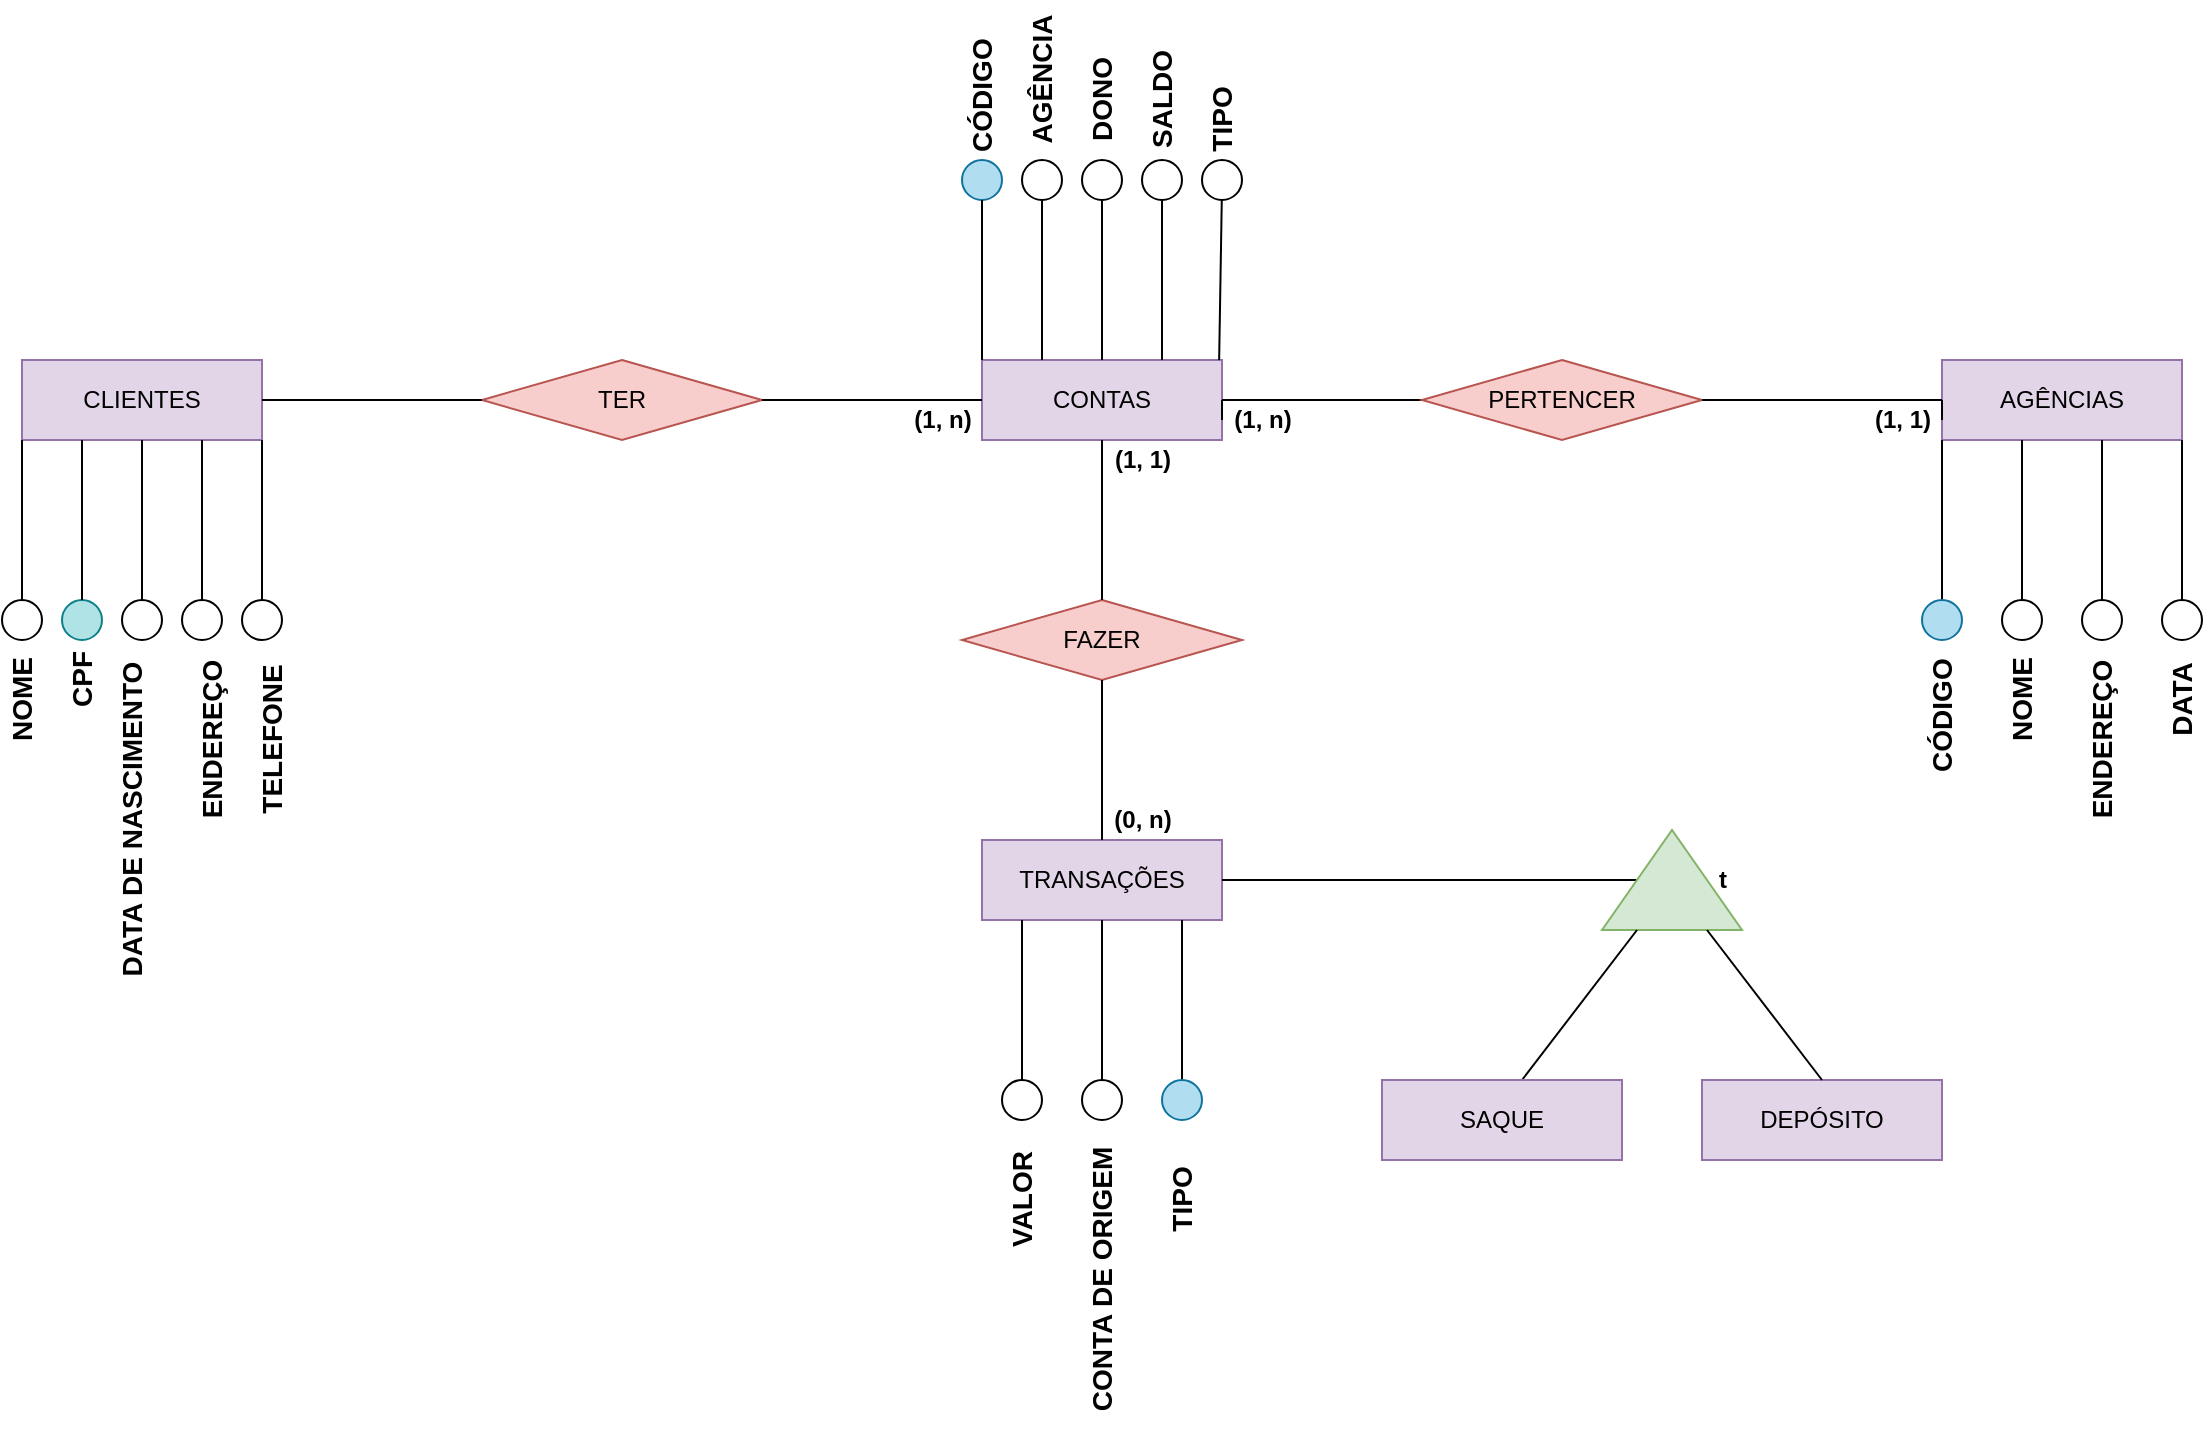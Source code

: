 <mxfile version="15.6.0" type="device"><diagram id="K1ltgg0fg28q4fODN3Gi" name="Page-1"><mxGraphModel dx="2893" dy="1607" grid="1" gridSize="10" guides="1" tooltips="1" connect="1" arrows="1" fold="1" page="1" pageScale="1" pageWidth="827" pageHeight="1169" math="0" shadow="0"><root><mxCell id="0"/><mxCell id="1" parent="0"/><mxCell id="yh7feSGPmcROWvrseVbP-7" value="CLIENTES" style="whiteSpace=wrap;html=1;align=center;fillColor=#e1d5e7;strokeColor=#9673a6;" parent="1" vertex="1"><mxGeometry x="80" y="200" width="120" height="40" as="geometry"/></mxCell><mxCell id="atDqtfXyEF2qBNt5B-cj-1" value="TRANSAÇÕES" style="whiteSpace=wrap;html=1;align=center;fillColor=#e1d5e7;strokeColor=#9673a6;" vertex="1" parent="1"><mxGeometry x="560" y="440" width="120" height="40" as="geometry"/></mxCell><mxCell id="atDqtfXyEF2qBNt5B-cj-2" value="AGÊNCIAS" style="whiteSpace=wrap;html=1;align=center;fillColor=#e1d5e7;strokeColor=#9673a6;" vertex="1" parent="1"><mxGeometry x="1040" y="200" width="120" height="40" as="geometry"/></mxCell><mxCell id="atDqtfXyEF2qBNt5B-cj-3" value="CONTAS" style="whiteSpace=wrap;html=1;align=center;fillColor=#e1d5e7;strokeColor=#9673a6;" vertex="1" parent="1"><mxGeometry x="560" y="200" width="120" height="40" as="geometry"/></mxCell><mxCell id="atDqtfXyEF2qBNt5B-cj-5" value="TER" style="rhombus;whiteSpace=wrap;html=1;fillColor=#f8cecc;strokeColor=#b85450;" vertex="1" parent="1"><mxGeometry x="310" y="200" width="140" height="40" as="geometry"/></mxCell><mxCell id="atDqtfXyEF2qBNt5B-cj-8" value="" style="endArrow=none;html=1;rounded=0;exitX=1;exitY=0.5;exitDx=0;exitDy=0;entryX=0;entryY=0.5;entryDx=0;entryDy=0;" edge="1" parent="1" source="yh7feSGPmcROWvrseVbP-7" target="atDqtfXyEF2qBNt5B-cj-5"><mxGeometry width="50" height="50" relative="1" as="geometry"><mxPoint x="390" y="280" as="sourcePoint"/><mxPoint x="440" y="230" as="targetPoint"/></mxGeometry></mxCell><mxCell id="atDqtfXyEF2qBNt5B-cj-9" value="" style="endArrow=none;html=1;rounded=0;exitX=1;exitY=0.5;exitDx=0;exitDy=0;entryX=0;entryY=0.5;entryDx=0;entryDy=0;" edge="1" parent="1" source="atDqtfXyEF2qBNt5B-cj-5" target="atDqtfXyEF2qBNt5B-cj-3"><mxGeometry width="50" height="50" relative="1" as="geometry"><mxPoint x="440" y="99.5" as="sourcePoint"/><mxPoint x="510" y="99.5" as="targetPoint"/></mxGeometry></mxCell><mxCell id="atDqtfXyEF2qBNt5B-cj-13" value="" style="endArrow=none;html=1;rounded=0;entryX=0;entryY=0.5;entryDx=0;entryDy=0;startArrow=none;" edge="1" parent="1" target="atDqtfXyEF2qBNt5B-cj-17"><mxGeometry width="50" height="50" relative="1" as="geometry"><mxPoint x="680" y="220" as="sourcePoint"/><mxPoint x="760" y="140" as="targetPoint"/></mxGeometry></mxCell><mxCell id="atDqtfXyEF2qBNt5B-cj-15" value="" style="endArrow=none;html=1;rounded=0;exitX=1;exitY=0.5;exitDx=0;exitDy=0;entryX=0;entryY=0.5;entryDx=0;entryDy=0;startArrow=none;" edge="1" parent="1" source="atDqtfXyEF2qBNt5B-cj-25" target="atDqtfXyEF2qBNt5B-cj-2"><mxGeometry width="50" height="50" relative="1" as="geometry"><mxPoint x="840" y="140" as="sourcePoint"/><mxPoint x="900" y="160" as="targetPoint"/></mxGeometry></mxCell><mxCell id="atDqtfXyEF2qBNt5B-cj-17" value="PERTENCER" style="rhombus;whiteSpace=wrap;html=1;fillColor=#f8cecc;strokeColor=#b85450;" vertex="1" parent="1"><mxGeometry x="780" y="200" width="140" height="40" as="geometry"/></mxCell><mxCell id="atDqtfXyEF2qBNt5B-cj-19" value="FAZER" style="rhombus;whiteSpace=wrap;html=1;fillColor=#f8cecc;strokeColor=#b85450;" vertex="1" parent="1"><mxGeometry x="550" y="320" width="140" height="40" as="geometry"/></mxCell><mxCell id="atDqtfXyEF2qBNt5B-cj-20" value="" style="endArrow=none;html=1;rounded=0;exitX=0.5;exitY=1;exitDx=0;exitDy=0;entryX=0.5;entryY=0;entryDx=0;entryDy=0;" edge="1" parent="1" source="atDqtfXyEF2qBNt5B-cj-3" target="atDqtfXyEF2qBNt5B-cj-19"><mxGeometry width="50" height="50" relative="1" as="geometry"><mxPoint x="210" y="230" as="sourcePoint"/><mxPoint x="320" y="230" as="targetPoint"/></mxGeometry></mxCell><mxCell id="atDqtfXyEF2qBNt5B-cj-21" value="" style="endArrow=none;html=1;rounded=0;entryX=0.5;entryY=0;entryDx=0;entryDy=0;exitX=0.5;exitY=1;exitDx=0;exitDy=0;" edge="1" parent="1" source="atDqtfXyEF2qBNt5B-cj-19" target="atDqtfXyEF2qBNt5B-cj-1"><mxGeometry width="50" height="50" relative="1" as="geometry"><mxPoint x="620" y="380" as="sourcePoint"/><mxPoint x="630.0" y="330" as="targetPoint"/></mxGeometry></mxCell><mxCell id="atDqtfXyEF2qBNt5B-cj-22" value="(1, n)" style="text;html=1;resizable=0;autosize=1;align=center;verticalAlign=middle;points=[];fillColor=none;strokeColor=none;rounded=0;fontStyle=1;labelBackgroundColor=none;" vertex="1" parent="1"><mxGeometry x="520" y="220" width="40" height="20" as="geometry"/></mxCell><mxCell id="atDqtfXyEF2qBNt5B-cj-25" value="(1, 1)" style="text;html=1;resizable=0;autosize=1;align=center;verticalAlign=middle;points=[];fillColor=none;strokeColor=none;rounded=0;fontStyle=1;labelBackgroundColor=none;" vertex="1" parent="1"><mxGeometry x="1000" y="220" width="40" height="20" as="geometry"/></mxCell><mxCell id="atDqtfXyEF2qBNt5B-cj-26" value="" style="endArrow=none;html=1;rounded=0;exitX=1;exitY=0.5;exitDx=0;exitDy=0;entryX=0;entryY=0.5;entryDx=0;entryDy=0;" edge="1" parent="1" source="atDqtfXyEF2qBNt5B-cj-17" target="atDqtfXyEF2qBNt5B-cj-2"><mxGeometry width="50" height="50" relative="1" as="geometry"><mxPoint x="920" y="220" as="sourcePoint"/><mxPoint x="1040" y="220" as="targetPoint"/></mxGeometry></mxCell><mxCell id="atDqtfXyEF2qBNt5B-cj-27" value="(1, n)" style="text;html=1;resizable=0;autosize=1;align=center;verticalAlign=middle;points=[];fillColor=none;strokeColor=none;rounded=0;fontStyle=1;labelBackgroundColor=none;" vertex="1" parent="1"><mxGeometry x="680" y="220" width="40" height="20" as="geometry"/></mxCell><mxCell id="atDqtfXyEF2qBNt5B-cj-28" value="" style="endArrow=none;html=1;rounded=0;exitX=1;exitY=0.5;exitDx=0;exitDy=0;entryX=0;entryY=0.5;entryDx=0;entryDy=0;" edge="1" parent="1" source="atDqtfXyEF2qBNt5B-cj-3" target="atDqtfXyEF2qBNt5B-cj-27"><mxGeometry width="50" height="50" relative="1" as="geometry"><mxPoint x="680.0" y="220" as="sourcePoint"/><mxPoint x="780.0" y="220" as="targetPoint"/></mxGeometry></mxCell><mxCell id="atDqtfXyEF2qBNt5B-cj-29" value="(1, 1)" style="text;html=1;resizable=0;autosize=1;align=center;verticalAlign=middle;points=[];fillColor=none;strokeColor=none;rounded=0;fontStyle=1;labelBackgroundColor=none;" vertex="1" parent="1"><mxGeometry x="620" y="240" width="40" height="20" as="geometry"/></mxCell><mxCell id="atDqtfXyEF2qBNt5B-cj-30" value="(0, n)" style="text;html=1;resizable=0;autosize=1;align=center;verticalAlign=middle;points=[];fillColor=none;strokeColor=none;rounded=0;fontStyle=1;labelBackgroundColor=none;" vertex="1" parent="1"><mxGeometry x="620" y="420" width="40" height="20" as="geometry"/></mxCell><mxCell id="atDqtfXyEF2qBNt5B-cj-31" value="" style="endArrow=none;html=1;rounded=0;exitX=0;exitY=1;exitDx=0;exitDy=0;entryX=0.5;entryY=0;entryDx=0;entryDy=0;" edge="1" parent="1" source="yh7feSGPmcROWvrseVbP-7" target="atDqtfXyEF2qBNt5B-cj-32"><mxGeometry width="50" height="50" relative="1" as="geometry"><mxPoint x="630.0" y="250" as="sourcePoint"/><mxPoint x="80" y="310" as="targetPoint"/></mxGeometry></mxCell><mxCell id="atDqtfXyEF2qBNt5B-cj-32" value="" style="ellipse;whiteSpace=wrap;html=1;aspect=fixed;labelBackgroundColor=none;" vertex="1" parent="1"><mxGeometry x="70" y="320" width="20" height="20" as="geometry"/></mxCell><mxCell id="atDqtfXyEF2qBNt5B-cj-33" value="" style="endArrow=none;html=1;rounded=0;startArrow=none;" edge="1" parent="1" source="atDqtfXyEF2qBNt5B-cj-37"><mxGeometry width="50" height="50" relative="1" as="geometry"><mxPoint x="110" y="240" as="sourcePoint"/><mxPoint x="110" y="320" as="targetPoint"/></mxGeometry></mxCell><mxCell id="atDqtfXyEF2qBNt5B-cj-34" value="" style="endArrow=none;html=1;rounded=0;startArrow=none;" edge="1" parent="1" source="atDqtfXyEF2qBNt5B-cj-39"><mxGeometry width="50" height="50" relative="1" as="geometry"><mxPoint x="140" y="240" as="sourcePoint"/><mxPoint x="140" y="320" as="targetPoint"/><Array as="points"/></mxGeometry></mxCell><mxCell id="atDqtfXyEF2qBNt5B-cj-35" value="" style="endArrow=none;html=1;rounded=0;exitX=0.75;exitY=1;exitDx=0;exitDy=0;startArrow=none;" edge="1" parent="1" source="atDqtfXyEF2qBNt5B-cj-41"><mxGeometry width="50" height="50" relative="1" as="geometry"><mxPoint x="200" y="250" as="sourcePoint"/><mxPoint x="169" y="320" as="targetPoint"/></mxGeometry></mxCell><mxCell id="atDqtfXyEF2qBNt5B-cj-37" value="" style="ellipse;whiteSpace=wrap;html=1;aspect=fixed;labelBackgroundColor=#000000;fillColor=#b0e3e6;strokeColor=#0e8088;" vertex="1" parent="1"><mxGeometry x="100" y="320" width="20" height="20" as="geometry"/></mxCell><mxCell id="atDqtfXyEF2qBNt5B-cj-38" value="" style="endArrow=none;html=1;rounded=0;" edge="1" parent="1" target="atDqtfXyEF2qBNt5B-cj-37"><mxGeometry width="50" height="50" relative="1" as="geometry"><mxPoint x="110" y="240" as="sourcePoint"/><mxPoint x="110" y="320" as="targetPoint"/></mxGeometry></mxCell><mxCell id="atDqtfXyEF2qBNt5B-cj-39" value="" style="ellipse;whiteSpace=wrap;html=1;aspect=fixed;labelBackgroundColor=#FFFFFF;" vertex="1" parent="1"><mxGeometry x="130" y="320" width="20" height="20" as="geometry"/></mxCell><mxCell id="atDqtfXyEF2qBNt5B-cj-40" value="" style="endArrow=none;html=1;rounded=0;" edge="1" parent="1" target="atDqtfXyEF2qBNt5B-cj-39"><mxGeometry width="50" height="50" relative="1" as="geometry"><mxPoint x="140" y="240" as="sourcePoint"/><mxPoint x="140" y="320" as="targetPoint"/><Array as="points"/></mxGeometry></mxCell><mxCell id="atDqtfXyEF2qBNt5B-cj-41" value="" style="ellipse;whiteSpace=wrap;html=1;aspect=fixed;labelBackgroundColor=none;" vertex="1" parent="1"><mxGeometry x="160" y="320" width="20" height="20" as="geometry"/></mxCell><mxCell id="atDqtfXyEF2qBNt5B-cj-42" value="" style="endArrow=none;html=1;rounded=0;exitX=0.75;exitY=1;exitDx=0;exitDy=0;" edge="1" parent="1" source="yh7feSGPmcROWvrseVbP-7" target="atDqtfXyEF2qBNt5B-cj-41"><mxGeometry width="50" height="50" relative="1" as="geometry"><mxPoint x="170" y="240" as="sourcePoint"/><mxPoint x="169" y="320" as="targetPoint"/></mxGeometry></mxCell><mxCell id="atDqtfXyEF2qBNt5B-cj-43" value="" style="ellipse;whiteSpace=wrap;html=1;aspect=fixed;labelBackgroundColor=none;" vertex="1" parent="1"><mxGeometry x="190" y="320" width="20" height="20" as="geometry"/></mxCell><mxCell id="atDqtfXyEF2qBNt5B-cj-45" value="" style="endArrow=none;html=1;rounded=0;exitX=1;exitY=1;exitDx=0;exitDy=0;entryX=0.5;entryY=0;entryDx=0;entryDy=0;" edge="1" parent="1" source="yh7feSGPmcROWvrseVbP-7" target="atDqtfXyEF2qBNt5B-cj-43"><mxGeometry width="50" height="50" relative="1" as="geometry"><mxPoint x="180" y="250" as="sourcePoint"/><mxPoint x="180" y="330" as="targetPoint"/></mxGeometry></mxCell><mxCell id="atDqtfXyEF2qBNt5B-cj-46" value="NOME" style="text;html=1;resizable=0;autosize=1;align=center;verticalAlign=middle;points=[];fillColor=none;strokeColor=none;rounded=0;fontStyle=1;labelBackgroundColor=none;fontSize=14;rotation=-90;" vertex="1" parent="1"><mxGeometry x="50" y="360" width="60" height="20" as="geometry"/></mxCell><mxCell id="atDqtfXyEF2qBNt5B-cj-47" value="CPF" style="text;html=1;resizable=0;autosize=1;align=center;verticalAlign=middle;points=[];fillColor=none;strokeColor=none;rounded=0;fontStyle=1;labelBackgroundColor=none;fontSize=14;rotation=-90;" vertex="1" parent="1"><mxGeometry x="90" y="350" width="40" height="20" as="geometry"/></mxCell><mxCell id="atDqtfXyEF2qBNt5B-cj-48" value="DATA DE NASCIMENTO" style="text;html=1;resizable=0;autosize=1;align=center;verticalAlign=middle;points=[];fillColor=none;strokeColor=none;rounded=0;fontStyle=1;labelBackgroundColor=none;fontSize=14;rotation=-90;" vertex="1" parent="1"><mxGeometry x="50" y="420" width="170" height="20" as="geometry"/></mxCell><mxCell id="atDqtfXyEF2qBNt5B-cj-49" value="ENDEREÇO" style="text;html=1;resizable=0;autosize=1;align=center;verticalAlign=middle;points=[];fillColor=none;strokeColor=none;rounded=0;fontStyle=1;labelBackgroundColor=none;fontSize=14;rotation=-90;" vertex="1" parent="1"><mxGeometry x="130" y="380" width="90" height="20" as="geometry"/></mxCell><mxCell id="atDqtfXyEF2qBNt5B-cj-50" value="TELEFONE" style="text;html=1;resizable=0;autosize=1;align=center;verticalAlign=middle;points=[];fillColor=none;strokeColor=none;rounded=0;fontStyle=1;labelBackgroundColor=none;fontSize=14;rotation=-90;" vertex="1" parent="1"><mxGeometry x="160" y="380" width="90" height="20" as="geometry"/></mxCell><mxCell id="atDqtfXyEF2qBNt5B-cj-51" value="" style="endArrow=none;html=1;rounded=0;exitX=0;exitY=0;exitDx=0;exitDy=0;startArrow=none;" edge="1" parent="1" source="atDqtfXyEF2qBNt5B-cj-52"><mxGeometry width="50" height="50" relative="1" as="geometry"><mxPoint x="90" y="250" as="sourcePoint"/><mxPoint x="560" y="120" as="targetPoint"/></mxGeometry></mxCell><mxCell id="atDqtfXyEF2qBNt5B-cj-52" value="" style="ellipse;whiteSpace=wrap;html=1;aspect=fixed;labelBackgroundColor=none;fillColor=#b1ddf0;strokeColor=#10739e;" vertex="1" parent="1"><mxGeometry x="550" y="100" width="20" height="20" as="geometry"/></mxCell><mxCell id="atDqtfXyEF2qBNt5B-cj-53" value="" style="endArrow=none;html=1;rounded=0;exitX=0;exitY=0;exitDx=0;exitDy=0;" edge="1" parent="1" source="atDqtfXyEF2qBNt5B-cj-3" target="atDqtfXyEF2qBNt5B-cj-52"><mxGeometry width="50" height="50" relative="1" as="geometry"><mxPoint x="560.0" y="200" as="sourcePoint"/><mxPoint x="560.0" y="120" as="targetPoint"/></mxGeometry></mxCell><mxCell id="atDqtfXyEF2qBNt5B-cj-56" value="" style="endArrow=none;html=1;rounded=0;startArrow=none;" edge="1" parent="1" source="atDqtfXyEF2qBNt5B-cj-68"><mxGeometry width="50" height="50" relative="1" as="geometry"><mxPoint x="590" y="200" as="sourcePoint"/><mxPoint x="590" y="120" as="targetPoint"/></mxGeometry></mxCell><mxCell id="atDqtfXyEF2qBNt5B-cj-57" value="" style="endArrow=none;html=1;rounded=0;startArrow=none;" edge="1" parent="1" source="atDqtfXyEF2qBNt5B-cj-70"><mxGeometry width="50" height="50" relative="1" as="geometry"><mxPoint x="620.0" y="200" as="sourcePoint"/><mxPoint x="620.0" y="120" as="targetPoint"/></mxGeometry></mxCell><mxCell id="atDqtfXyEF2qBNt5B-cj-58" value="" style="endArrow=none;html=1;rounded=0;startArrow=none;" edge="1" parent="1" source="atDqtfXyEF2qBNt5B-cj-72"><mxGeometry width="50" height="50" relative="1" as="geometry"><mxPoint x="650.0" y="200" as="sourcePoint"/><mxPoint x="650.0" y="120" as="targetPoint"/></mxGeometry></mxCell><mxCell id="atDqtfXyEF2qBNt5B-cj-59" value="" style="endArrow=none;html=1;rounded=0;startArrow=none;" edge="1" parent="1" source="atDqtfXyEF2qBNt5B-cj-74"><mxGeometry width="50" height="50" relative="1" as="geometry"><mxPoint x="678.57" y="200" as="sourcePoint"/><mxPoint x="678.57" y="120" as="targetPoint"/></mxGeometry></mxCell><mxCell id="atDqtfXyEF2qBNt5B-cj-60" value="" style="endArrow=none;html=1;rounded=0;startArrow=none;" edge="1" parent="1" source="atDqtfXyEF2qBNt5B-cj-76"><mxGeometry width="50" height="50" relative="1" as="geometry"><mxPoint x="580.0" y="560" as="sourcePoint"/><mxPoint x="580.0" y="480" as="targetPoint"/></mxGeometry></mxCell><mxCell id="atDqtfXyEF2qBNt5B-cj-61" value="" style="endArrow=none;html=1;rounded=0;startArrow=none;" edge="1" parent="1" source="atDqtfXyEF2qBNt5B-cj-78"><mxGeometry width="50" height="50" relative="1" as="geometry"><mxPoint x="620.0" y="560" as="sourcePoint"/><mxPoint x="620.0" y="480" as="targetPoint"/></mxGeometry></mxCell><mxCell id="atDqtfXyEF2qBNt5B-cj-62" value="" style="endArrow=none;html=1;rounded=0;startArrow=none;" edge="1" parent="1" source="atDqtfXyEF2qBNt5B-cj-80"><mxGeometry width="50" height="50" relative="1" as="geometry"><mxPoint x="660.0" y="560" as="sourcePoint"/><mxPoint x="660.0" y="480" as="targetPoint"/></mxGeometry></mxCell><mxCell id="atDqtfXyEF2qBNt5B-cj-64" value="" style="endArrow=none;html=1;rounded=0;startArrow=none;" edge="1" parent="1" source="atDqtfXyEF2qBNt5B-cj-82"><mxGeometry width="50" height="50" relative="1" as="geometry"><mxPoint x="1040.0" y="320" as="sourcePoint"/><mxPoint x="1040.0" y="240" as="targetPoint"/></mxGeometry></mxCell><mxCell id="atDqtfXyEF2qBNt5B-cj-65" value="" style="endArrow=none;html=1;rounded=0;startArrow=none;" edge="1" parent="1" source="atDqtfXyEF2qBNt5B-cj-84"><mxGeometry width="50" height="50" relative="1" as="geometry"><mxPoint x="1080" y="320" as="sourcePoint"/><mxPoint x="1080" y="240" as="targetPoint"/></mxGeometry></mxCell><mxCell id="atDqtfXyEF2qBNt5B-cj-66" value="" style="endArrow=none;html=1;rounded=0;" edge="1" parent="1"><mxGeometry width="50" height="50" relative="1" as="geometry"><mxPoint x="1120" y="320" as="sourcePoint"/><mxPoint x="1120" y="240" as="targetPoint"/></mxGeometry></mxCell><mxCell id="atDqtfXyEF2qBNt5B-cj-67" value="" style="endArrow=none;html=1;rounded=0;startArrow=none;" edge="1" parent="1" source="atDqtfXyEF2qBNt5B-cj-87"><mxGeometry width="50" height="50" relative="1" as="geometry"><mxPoint x="1160" y="320" as="sourcePoint"/><mxPoint x="1160" y="240" as="targetPoint"/></mxGeometry></mxCell><mxCell id="atDqtfXyEF2qBNt5B-cj-68" value="" style="ellipse;whiteSpace=wrap;html=1;aspect=fixed;labelBackgroundColor=none;" vertex="1" parent="1"><mxGeometry x="580" y="100" width="20" height="20" as="geometry"/></mxCell><mxCell id="atDqtfXyEF2qBNt5B-cj-69" value="" style="endArrow=none;html=1;rounded=0;" edge="1" parent="1" target="atDqtfXyEF2qBNt5B-cj-68"><mxGeometry width="50" height="50" relative="1" as="geometry"><mxPoint x="590.0" y="200" as="sourcePoint"/><mxPoint x="590.0" y="120" as="targetPoint"/></mxGeometry></mxCell><mxCell id="atDqtfXyEF2qBNt5B-cj-70" value="" style="ellipse;whiteSpace=wrap;html=1;aspect=fixed;labelBackgroundColor=none;" vertex="1" parent="1"><mxGeometry x="610" y="100" width="20" height="20" as="geometry"/></mxCell><mxCell id="atDqtfXyEF2qBNt5B-cj-71" value="" style="endArrow=none;html=1;rounded=0;" edge="1" parent="1" target="atDqtfXyEF2qBNt5B-cj-70"><mxGeometry width="50" height="50" relative="1" as="geometry"><mxPoint x="620.0" y="200" as="sourcePoint"/><mxPoint x="620.0" y="120" as="targetPoint"/></mxGeometry></mxCell><mxCell id="atDqtfXyEF2qBNt5B-cj-72" value="" style="ellipse;whiteSpace=wrap;html=1;aspect=fixed;labelBackgroundColor=none;" vertex="1" parent="1"><mxGeometry x="640" y="100" width="20" height="20" as="geometry"/></mxCell><mxCell id="atDqtfXyEF2qBNt5B-cj-73" value="" style="endArrow=none;html=1;rounded=0;" edge="1" parent="1" target="atDqtfXyEF2qBNt5B-cj-72"><mxGeometry width="50" height="50" relative="1" as="geometry"><mxPoint x="650.0" y="200" as="sourcePoint"/><mxPoint x="650.0" y="120" as="targetPoint"/></mxGeometry></mxCell><mxCell id="atDqtfXyEF2qBNt5B-cj-74" value="" style="ellipse;whiteSpace=wrap;html=1;aspect=fixed;labelBackgroundColor=none;" vertex="1" parent="1"><mxGeometry x="670" y="100" width="20" height="20" as="geometry"/></mxCell><mxCell id="atDqtfXyEF2qBNt5B-cj-75" value="" style="endArrow=none;html=1;rounded=0;" edge="1" parent="1" target="atDqtfXyEF2qBNt5B-cj-74"><mxGeometry width="50" height="50" relative="1" as="geometry"><mxPoint x="678.57" y="200" as="sourcePoint"/><mxPoint x="678.57" y="120" as="targetPoint"/></mxGeometry></mxCell><mxCell id="atDqtfXyEF2qBNt5B-cj-76" value="" style="ellipse;whiteSpace=wrap;html=1;aspect=fixed;labelBackgroundColor=none;" vertex="1" parent="1"><mxGeometry x="570" y="560" width="20" height="20" as="geometry"/></mxCell><mxCell id="atDqtfXyEF2qBNt5B-cj-77" value="" style="endArrow=none;html=1;rounded=0;" edge="1" parent="1" target="atDqtfXyEF2qBNt5B-cj-76"><mxGeometry width="50" height="50" relative="1" as="geometry"><mxPoint x="580.0" y="560" as="sourcePoint"/><mxPoint x="580.0" y="480" as="targetPoint"/></mxGeometry></mxCell><mxCell id="atDqtfXyEF2qBNt5B-cj-78" value="" style="ellipse;whiteSpace=wrap;html=1;aspect=fixed;labelBackgroundColor=none;" vertex="1" parent="1"><mxGeometry x="610" y="560" width="20" height="20" as="geometry"/></mxCell><mxCell id="atDqtfXyEF2qBNt5B-cj-79" value="" style="endArrow=none;html=1;rounded=0;" edge="1" parent="1" target="atDqtfXyEF2qBNt5B-cj-78"><mxGeometry width="50" height="50" relative="1" as="geometry"><mxPoint x="620.0" y="560" as="sourcePoint"/><mxPoint x="620.0" y="480" as="targetPoint"/></mxGeometry></mxCell><mxCell id="atDqtfXyEF2qBNt5B-cj-80" value="" style="ellipse;whiteSpace=wrap;html=1;aspect=fixed;labelBackgroundColor=none;fillColor=#b1ddf0;strokeColor=#10739e;" vertex="1" parent="1"><mxGeometry x="650" y="560" width="20" height="20" as="geometry"/></mxCell><mxCell id="atDqtfXyEF2qBNt5B-cj-81" value="" style="endArrow=none;html=1;rounded=0;" edge="1" parent="1" target="atDqtfXyEF2qBNt5B-cj-80"><mxGeometry width="50" height="50" relative="1" as="geometry"><mxPoint x="660.0" y="560" as="sourcePoint"/><mxPoint x="660.0" y="480" as="targetPoint"/></mxGeometry></mxCell><mxCell id="atDqtfXyEF2qBNt5B-cj-82" value="" style="ellipse;whiteSpace=wrap;html=1;aspect=fixed;labelBackgroundColor=none;fillColor=#b1ddf0;strokeColor=#10739e;" vertex="1" parent="1"><mxGeometry x="1030" y="320" width="20" height="20" as="geometry"/></mxCell><mxCell id="atDqtfXyEF2qBNt5B-cj-83" value="" style="endArrow=none;html=1;rounded=0;" edge="1" parent="1" target="atDqtfXyEF2qBNt5B-cj-82"><mxGeometry width="50" height="50" relative="1" as="geometry"><mxPoint x="1040" y="320" as="sourcePoint"/><mxPoint x="1040" y="240" as="targetPoint"/></mxGeometry></mxCell><mxCell id="atDqtfXyEF2qBNt5B-cj-84" value="" style="ellipse;whiteSpace=wrap;html=1;aspect=fixed;labelBackgroundColor=none;" vertex="1" parent="1"><mxGeometry x="1070" y="320" width="20" height="20" as="geometry"/></mxCell><mxCell id="atDqtfXyEF2qBNt5B-cj-85" value="" style="endArrow=none;html=1;rounded=0;" edge="1" parent="1" target="atDqtfXyEF2qBNt5B-cj-84"><mxGeometry width="50" height="50" relative="1" as="geometry"><mxPoint x="1080" y="320" as="sourcePoint"/><mxPoint x="1080" y="240" as="targetPoint"/></mxGeometry></mxCell><mxCell id="atDqtfXyEF2qBNt5B-cj-86" value="" style="ellipse;whiteSpace=wrap;html=1;aspect=fixed;labelBackgroundColor=none;" vertex="1" parent="1"><mxGeometry x="1110" y="320" width="20" height="20" as="geometry"/></mxCell><mxCell id="atDqtfXyEF2qBNt5B-cj-87" value="" style="ellipse;whiteSpace=wrap;html=1;aspect=fixed;labelBackgroundColor=none;" vertex="1" parent="1"><mxGeometry x="1150" y="320" width="20" height="20" as="geometry"/></mxCell><mxCell id="atDqtfXyEF2qBNt5B-cj-88" value="" style="endArrow=none;html=1;rounded=0;" edge="1" parent="1" target="atDqtfXyEF2qBNt5B-cj-87"><mxGeometry width="50" height="50" relative="1" as="geometry"><mxPoint x="1160" y="320" as="sourcePoint"/><mxPoint x="1160" y="240" as="targetPoint"/></mxGeometry></mxCell><mxCell id="atDqtfXyEF2qBNt5B-cj-89" value="&amp;nbsp;CÓDIGO" style="text;html=1;resizable=0;autosize=1;align=center;verticalAlign=middle;points=[];fillColor=none;strokeColor=none;rounded=0;fontStyle=1;labelBackgroundColor=none;fontSize=14;rotation=-90;" vertex="1" parent="1"><mxGeometry x="520" y="60" width="80" height="20" as="geometry"/></mxCell><mxCell id="atDqtfXyEF2qBNt5B-cj-90" value="AGÊNCIA" style="text;html=1;resizable=0;autosize=1;align=center;verticalAlign=middle;points=[];fillColor=none;strokeColor=none;rounded=0;fontStyle=1;labelBackgroundColor=none;fontSize=14;rotation=-90;" vertex="1" parent="1"><mxGeometry x="550" y="50" width="80" height="20" as="geometry"/></mxCell><mxCell id="atDqtfXyEF2qBNt5B-cj-91" value="DONO" style="text;html=1;resizable=0;autosize=1;align=center;verticalAlign=middle;points=[];fillColor=none;strokeColor=none;rounded=0;fontStyle=1;labelBackgroundColor=none;fontSize=14;rotation=-90;" vertex="1" parent="1"><mxGeometry x="590" y="60" width="60" height="20" as="geometry"/></mxCell><mxCell id="atDqtfXyEF2qBNt5B-cj-92" value="SALDO" style="text;html=1;resizable=0;autosize=1;align=center;verticalAlign=middle;points=[];fillColor=none;strokeColor=none;rounded=0;fontStyle=1;labelBackgroundColor=none;fontSize=14;rotation=-90;" vertex="1" parent="1"><mxGeometry x="620" y="60" width="60" height="20" as="geometry"/></mxCell><mxCell id="atDqtfXyEF2qBNt5B-cj-93" value="TIPO" style="text;html=1;resizable=0;autosize=1;align=center;verticalAlign=middle;points=[];fillColor=none;strokeColor=none;rounded=0;fontStyle=1;labelBackgroundColor=none;fontSize=14;rotation=-90;" vertex="1" parent="1"><mxGeometry x="655" y="70" width="50" height="20" as="geometry"/></mxCell><mxCell id="atDqtfXyEF2qBNt5B-cj-94" value="&amp;nbsp;CÓDIGO" style="text;html=1;resizable=0;autosize=1;align=center;verticalAlign=middle;points=[];fillColor=none;strokeColor=none;rounded=0;fontStyle=1;labelBackgroundColor=none;fontSize=14;rotation=-90;" vertex="1" parent="1"><mxGeometry x="1000" y="370" width="80" height="20" as="geometry"/></mxCell><mxCell id="atDqtfXyEF2qBNt5B-cj-95" value="NOME" style="text;html=1;resizable=0;autosize=1;align=center;verticalAlign=middle;points=[];fillColor=none;strokeColor=none;rounded=0;fontStyle=1;labelBackgroundColor=none;fontSize=14;rotation=-90;" vertex="1" parent="1"><mxGeometry x="1050" y="360" width="60" height="20" as="geometry"/></mxCell><mxCell id="atDqtfXyEF2qBNt5B-cj-96" value="ENDEREÇO" style="text;html=1;resizable=0;autosize=1;align=center;verticalAlign=middle;points=[];fillColor=none;strokeColor=none;rounded=0;fontStyle=1;labelBackgroundColor=none;fontSize=14;rotation=-90;" vertex="1" parent="1"><mxGeometry x="1075" y="380" width="90" height="20" as="geometry"/></mxCell><mxCell id="atDqtfXyEF2qBNt5B-cj-97" value="DATA&lt;br&gt;" style="text;html=1;resizable=0;autosize=1;align=center;verticalAlign=middle;points=[];fillColor=none;strokeColor=none;rounded=0;fontStyle=1;labelBackgroundColor=none;fontSize=14;rotation=-90;" vertex="1" parent="1"><mxGeometry x="1135" y="360" width="50" height="20" as="geometry"/></mxCell><mxCell id="atDqtfXyEF2qBNt5B-cj-98" value="TIPO" style="text;html=1;resizable=0;autosize=1;align=center;verticalAlign=middle;points=[];fillColor=none;strokeColor=none;rounded=0;fontStyle=1;labelBackgroundColor=none;fontSize=14;rotation=-90;" vertex="1" parent="1"><mxGeometry x="635" y="610" width="50" height="20" as="geometry"/></mxCell><mxCell id="atDqtfXyEF2qBNt5B-cj-99" value="CONTA DE ORIGEM&lt;br&gt;" style="text;html=1;resizable=0;autosize=1;align=center;verticalAlign=middle;points=[];fillColor=none;strokeColor=none;rounded=0;fontStyle=1;labelBackgroundColor=none;fontSize=14;rotation=-90;" vertex="1" parent="1"><mxGeometry x="545" y="650" width="150" height="20" as="geometry"/></mxCell><mxCell id="atDqtfXyEF2qBNt5B-cj-100" value="VALOR" style="text;html=1;resizable=0;autosize=1;align=center;verticalAlign=middle;points=[];fillColor=none;strokeColor=none;rounded=0;fontStyle=1;labelBackgroundColor=none;fontSize=14;rotation=-90;" vertex="1" parent="1"><mxGeometry x="550" y="610" width="60" height="20" as="geometry"/></mxCell><mxCell id="atDqtfXyEF2qBNt5B-cj-101" value="" style="endArrow=none;html=1;rounded=0;fontSize=14;exitX=1;exitY=0.5;exitDx=0;exitDy=0;entryX=0.5;entryY=0;entryDx=0;entryDy=0;" edge="1" parent="1" source="atDqtfXyEF2qBNt5B-cj-1" target="atDqtfXyEF2qBNt5B-cj-102"><mxGeometry width="50" height="50" relative="1" as="geometry"><mxPoint x="710" y="500" as="sourcePoint"/><mxPoint x="800" y="460" as="targetPoint"/></mxGeometry></mxCell><mxCell id="atDqtfXyEF2qBNt5B-cj-102" value="" style="triangle;whiteSpace=wrap;html=1;labelBackgroundColor=#FFFFFF;fontSize=14;rotation=-90;fillColor=#d5e8d4;strokeColor=#82b366;" vertex="1" parent="1"><mxGeometry x="880" y="425" width="50" height="70" as="geometry"/></mxCell><mxCell id="atDqtfXyEF2qBNt5B-cj-105" value="" style="endArrow=none;html=1;rounded=0;fontSize=14;entryX=0;entryY=0.25;entryDx=0;entryDy=0;" edge="1" parent="1" target="atDqtfXyEF2qBNt5B-cj-102"><mxGeometry width="50" height="50" relative="1" as="geometry"><mxPoint x="830" y="560" as="sourcePoint"/><mxPoint x="920.0" y="495" as="targetPoint"/></mxGeometry></mxCell><mxCell id="atDqtfXyEF2qBNt5B-cj-106" value="DEPÓSITO" style="whiteSpace=wrap;html=1;align=center;fillColor=#e1d5e7;strokeColor=#9673a6;" vertex="1" parent="1"><mxGeometry x="920" y="560" width="120" height="40" as="geometry"/></mxCell><mxCell id="atDqtfXyEF2qBNt5B-cj-107" value="" style="endArrow=none;html=1;rounded=0;fontSize=14;entryX=0;entryY=0.75;entryDx=0;entryDy=0;" edge="1" parent="1" target="atDqtfXyEF2qBNt5B-cj-102"><mxGeometry width="50" height="50" relative="1" as="geometry"><mxPoint x="980" y="560" as="sourcePoint"/><mxPoint x="977.5" y="505" as="targetPoint"/></mxGeometry></mxCell><mxCell id="atDqtfXyEF2qBNt5B-cj-108" value="SAQUE" style="whiteSpace=wrap;html=1;align=center;fillColor=#e1d5e7;strokeColor=#9673a6;" vertex="1" parent="1"><mxGeometry x="760" y="560" width="120" height="40" as="geometry"/></mxCell><mxCell id="atDqtfXyEF2qBNt5B-cj-110" value="t" style="text;html=1;resizable=0;autosize=1;align=center;verticalAlign=middle;points=[];fillColor=none;strokeColor=none;rounded=0;fontStyle=1;labelBackgroundColor=none;" vertex="1" parent="1"><mxGeometry x="920" y="450" width="20" height="20" as="geometry"/></mxCell></root></mxGraphModel></diagram></mxfile>
